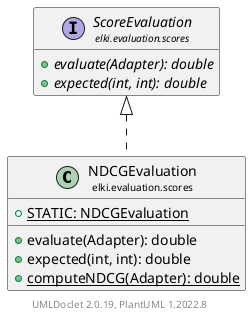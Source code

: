 @startuml
    remove .*\.(Instance|Par|Parameterizer|Factory)$
    set namespaceSeparator none
    hide empty fields
    hide empty methods

    class "<size:14>NDCGEvaluation\n<size:10>elki.evaluation.scores" as elki.evaluation.scores.NDCGEvaluation [[NDCGEvaluation.html]] {
        {static} +STATIC: NDCGEvaluation
        +evaluate(Adapter): double
        +expected(int, int): double
        {static} +computeNDCG(Adapter): double
    }

    interface "<size:14>ScoreEvaluation\n<size:10>elki.evaluation.scores" as elki.evaluation.scores.ScoreEvaluation [[ScoreEvaluation.html]] {
        {abstract} +evaluate(Adapter): double
        {abstract} +expected(int, int): double
    }
    class "<size:14>NDCGEvaluation.Par\n<size:10>elki.evaluation.scores" as elki.evaluation.scores.NDCGEvaluation.Par [[NDCGEvaluation.Par.html]]

    elki.evaluation.scores.ScoreEvaluation <|.. elki.evaluation.scores.NDCGEvaluation
    elki.evaluation.scores.NDCGEvaluation +-- elki.evaluation.scores.NDCGEvaluation.Par

    center footer UMLDoclet 2.0.19, PlantUML 1.2022.8
@enduml
